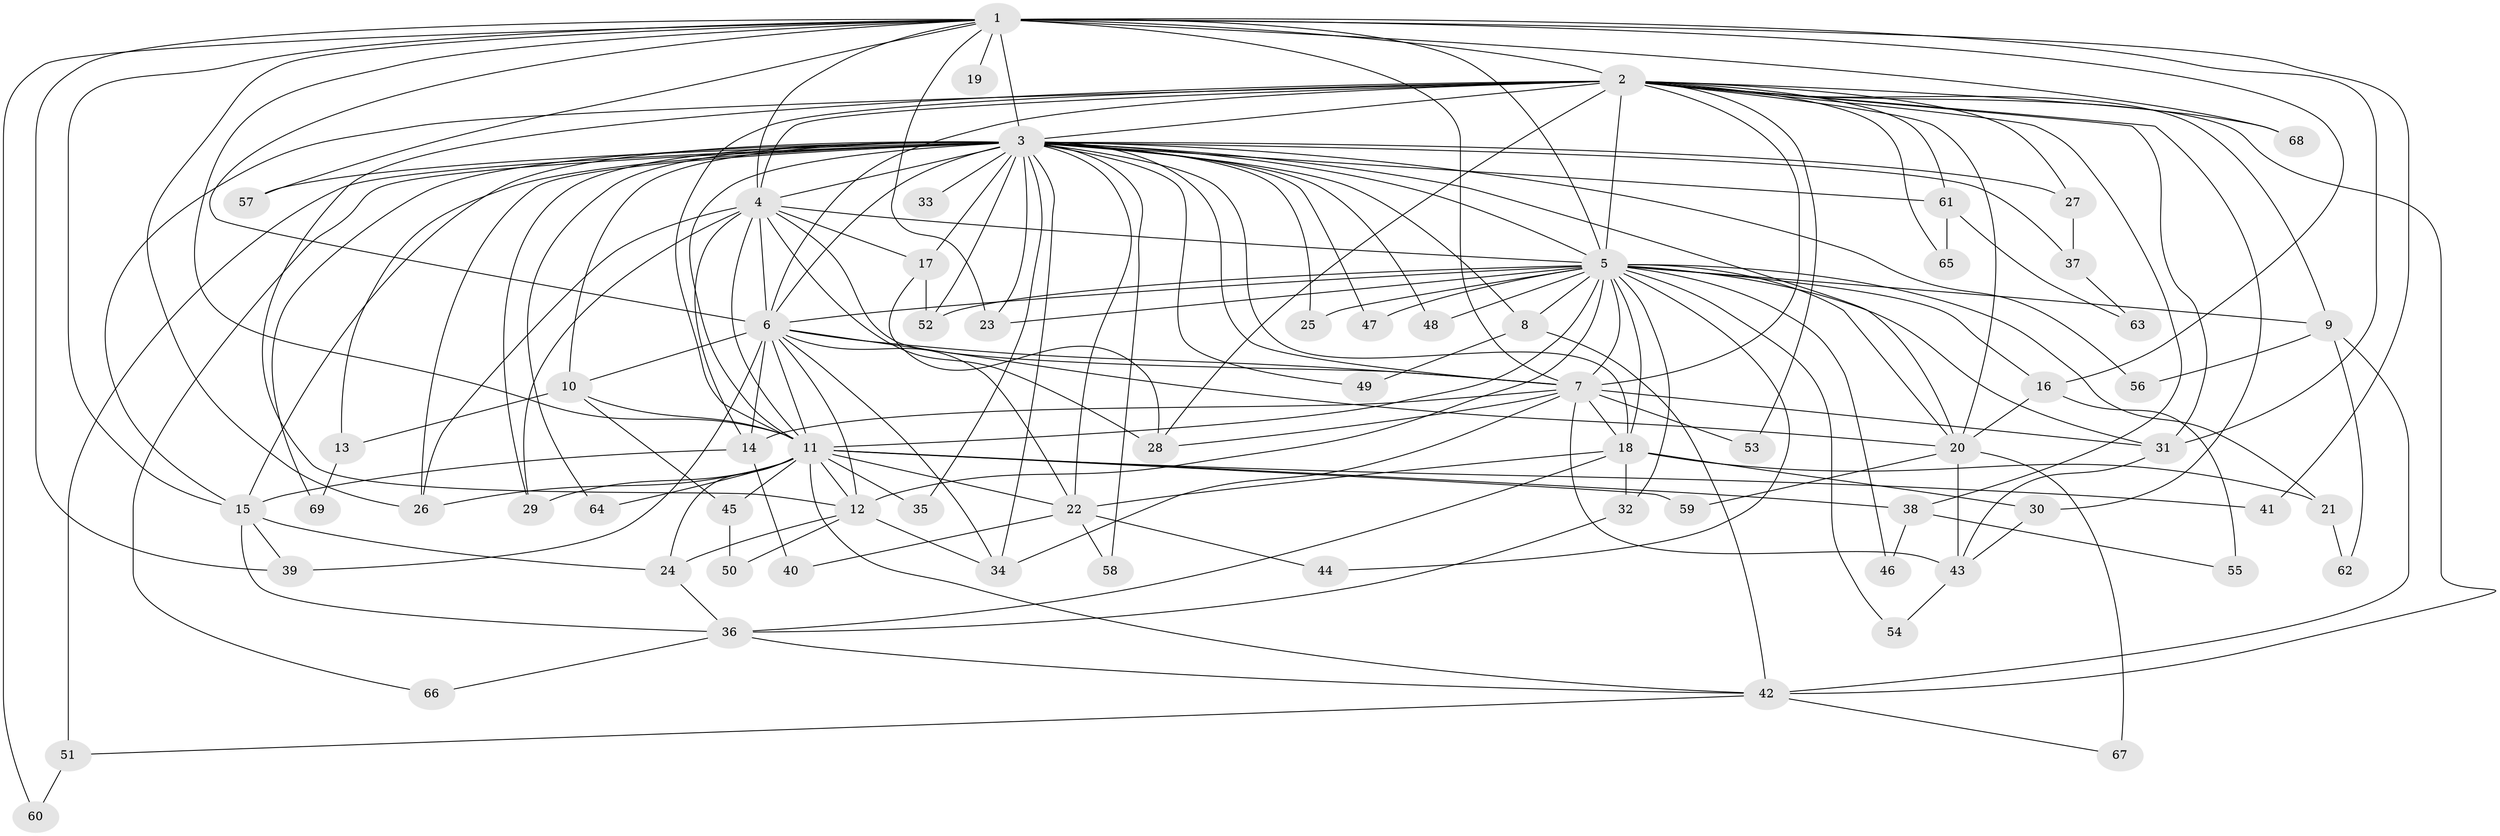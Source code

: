 // original degree distribution, {23: 0.0072992700729927005, 19: 0.014598540145985401, 31: 0.0072992700729927005, 25: 0.0072992700729927005, 41: 0.0072992700729927005, 16: 0.0072992700729927005, 20: 0.0072992700729927005, 18: 0.0072992700729927005, 27: 0.0072992700729927005, 4: 0.12408759124087591, 5: 0.043795620437956206, 6: 0.014598540145985401, 3: 0.2116788321167883, 8: 0.0072992700729927005, 2: 0.5109489051094891, 7: 0.014598540145985401}
// Generated by graph-tools (version 1.1) at 2025/34/03/09/25 02:34:43]
// undirected, 69 vertices, 179 edges
graph export_dot {
graph [start="1"]
  node [color=gray90,style=filled];
  1;
  2;
  3;
  4;
  5;
  6;
  7;
  8;
  9;
  10;
  11;
  12;
  13;
  14;
  15;
  16;
  17;
  18;
  19;
  20;
  21;
  22;
  23;
  24;
  25;
  26;
  27;
  28;
  29;
  30;
  31;
  32;
  33;
  34;
  35;
  36;
  37;
  38;
  39;
  40;
  41;
  42;
  43;
  44;
  45;
  46;
  47;
  48;
  49;
  50;
  51;
  52;
  53;
  54;
  55;
  56;
  57;
  58;
  59;
  60;
  61;
  62;
  63;
  64;
  65;
  66;
  67;
  68;
  69;
  1 -- 2 [weight=2.0];
  1 -- 3 [weight=2.0];
  1 -- 4 [weight=2.0];
  1 -- 5 [weight=2.0];
  1 -- 6 [weight=1.0];
  1 -- 7 [weight=1.0];
  1 -- 11 [weight=1.0];
  1 -- 15 [weight=1.0];
  1 -- 16 [weight=1.0];
  1 -- 19 [weight=1.0];
  1 -- 23 [weight=1.0];
  1 -- 26 [weight=1.0];
  1 -- 31 [weight=1.0];
  1 -- 39 [weight=1.0];
  1 -- 41 [weight=1.0];
  1 -- 57 [weight=1.0];
  1 -- 60 [weight=1.0];
  1 -- 68 [weight=1.0];
  2 -- 3 [weight=4.0];
  2 -- 4 [weight=2.0];
  2 -- 5 [weight=4.0];
  2 -- 6 [weight=2.0];
  2 -- 7 [weight=2.0];
  2 -- 9 [weight=2.0];
  2 -- 11 [weight=3.0];
  2 -- 12 [weight=1.0];
  2 -- 15 [weight=1.0];
  2 -- 20 [weight=1.0];
  2 -- 27 [weight=1.0];
  2 -- 28 [weight=1.0];
  2 -- 30 [weight=1.0];
  2 -- 31 [weight=1.0];
  2 -- 38 [weight=1.0];
  2 -- 42 [weight=1.0];
  2 -- 53 [weight=1.0];
  2 -- 61 [weight=1.0];
  2 -- 65 [weight=1.0];
  2 -- 68 [weight=1.0];
  3 -- 4 [weight=3.0];
  3 -- 5 [weight=4.0];
  3 -- 6 [weight=3.0];
  3 -- 7 [weight=2.0];
  3 -- 8 [weight=1.0];
  3 -- 10 [weight=2.0];
  3 -- 11 [weight=3.0];
  3 -- 13 [weight=1.0];
  3 -- 15 [weight=1.0];
  3 -- 17 [weight=3.0];
  3 -- 18 [weight=1.0];
  3 -- 20 [weight=1.0];
  3 -- 22 [weight=1.0];
  3 -- 23 [weight=1.0];
  3 -- 25 [weight=1.0];
  3 -- 26 [weight=1.0];
  3 -- 27 [weight=1.0];
  3 -- 29 [weight=1.0];
  3 -- 33 [weight=1.0];
  3 -- 34 [weight=1.0];
  3 -- 35 [weight=1.0];
  3 -- 37 [weight=1.0];
  3 -- 47 [weight=1.0];
  3 -- 48 [weight=1.0];
  3 -- 49 [weight=1.0];
  3 -- 51 [weight=1.0];
  3 -- 52 [weight=1.0];
  3 -- 56 [weight=1.0];
  3 -- 57 [weight=1.0];
  3 -- 58 [weight=1.0];
  3 -- 61 [weight=1.0];
  3 -- 64 [weight=1.0];
  3 -- 66 [weight=1.0];
  3 -- 69 [weight=1.0];
  4 -- 5 [weight=3.0];
  4 -- 6 [weight=1.0];
  4 -- 7 [weight=1.0];
  4 -- 11 [weight=1.0];
  4 -- 14 [weight=1.0];
  4 -- 17 [weight=1.0];
  4 -- 26 [weight=1.0];
  4 -- 28 [weight=3.0];
  4 -- 29 [weight=1.0];
  5 -- 6 [weight=2.0];
  5 -- 7 [weight=3.0];
  5 -- 8 [weight=1.0];
  5 -- 9 [weight=1.0];
  5 -- 11 [weight=2.0];
  5 -- 12 [weight=1.0];
  5 -- 16 [weight=1.0];
  5 -- 18 [weight=3.0];
  5 -- 20 [weight=1.0];
  5 -- 21 [weight=1.0];
  5 -- 23 [weight=1.0];
  5 -- 25 [weight=1.0];
  5 -- 31 [weight=1.0];
  5 -- 32 [weight=1.0];
  5 -- 44 [weight=1.0];
  5 -- 46 [weight=1.0];
  5 -- 47 [weight=1.0];
  5 -- 48 [weight=1.0];
  5 -- 52 [weight=1.0];
  5 -- 54 [weight=1.0];
  6 -- 7 [weight=2.0];
  6 -- 10 [weight=1.0];
  6 -- 11 [weight=19.0];
  6 -- 12 [weight=2.0];
  6 -- 14 [weight=1.0];
  6 -- 20 [weight=1.0];
  6 -- 22 [weight=1.0];
  6 -- 34 [weight=1.0];
  6 -- 39 [weight=1.0];
  7 -- 14 [weight=1.0];
  7 -- 18 [weight=1.0];
  7 -- 28 [weight=1.0];
  7 -- 31 [weight=1.0];
  7 -- 34 [weight=1.0];
  7 -- 43 [weight=1.0];
  7 -- 53 [weight=1.0];
  8 -- 42 [weight=1.0];
  8 -- 49 [weight=1.0];
  9 -- 42 [weight=1.0];
  9 -- 56 [weight=1.0];
  9 -- 62 [weight=1.0];
  10 -- 11 [weight=2.0];
  10 -- 13 [weight=1.0];
  10 -- 45 [weight=1.0];
  11 -- 12 [weight=2.0];
  11 -- 22 [weight=1.0];
  11 -- 24 [weight=1.0];
  11 -- 26 [weight=2.0];
  11 -- 29 [weight=2.0];
  11 -- 35 [weight=1.0];
  11 -- 38 [weight=1.0];
  11 -- 41 [weight=1.0];
  11 -- 42 [weight=1.0];
  11 -- 45 [weight=1.0];
  11 -- 59 [weight=1.0];
  11 -- 64 [weight=1.0];
  12 -- 24 [weight=1.0];
  12 -- 34 [weight=1.0];
  12 -- 50 [weight=1.0];
  13 -- 69 [weight=1.0];
  14 -- 15 [weight=1.0];
  14 -- 40 [weight=1.0];
  15 -- 24 [weight=1.0];
  15 -- 36 [weight=1.0];
  15 -- 39 [weight=1.0];
  16 -- 20 [weight=1.0];
  16 -- 55 [weight=1.0];
  17 -- 28 [weight=1.0];
  17 -- 52 [weight=2.0];
  18 -- 21 [weight=1.0];
  18 -- 22 [weight=1.0];
  18 -- 30 [weight=1.0];
  18 -- 32 [weight=2.0];
  18 -- 36 [weight=1.0];
  20 -- 43 [weight=4.0];
  20 -- 59 [weight=1.0];
  20 -- 67 [weight=1.0];
  21 -- 62 [weight=1.0];
  22 -- 40 [weight=1.0];
  22 -- 44 [weight=1.0];
  22 -- 58 [weight=1.0];
  24 -- 36 [weight=1.0];
  27 -- 37 [weight=1.0];
  30 -- 43 [weight=1.0];
  31 -- 43 [weight=1.0];
  32 -- 36 [weight=1.0];
  36 -- 42 [weight=1.0];
  36 -- 66 [weight=1.0];
  37 -- 63 [weight=1.0];
  38 -- 46 [weight=1.0];
  38 -- 55 [weight=1.0];
  42 -- 51 [weight=1.0];
  42 -- 67 [weight=1.0];
  43 -- 54 [weight=1.0];
  45 -- 50 [weight=1.0];
  51 -- 60 [weight=1.0];
  61 -- 63 [weight=1.0];
  61 -- 65 [weight=1.0];
}
